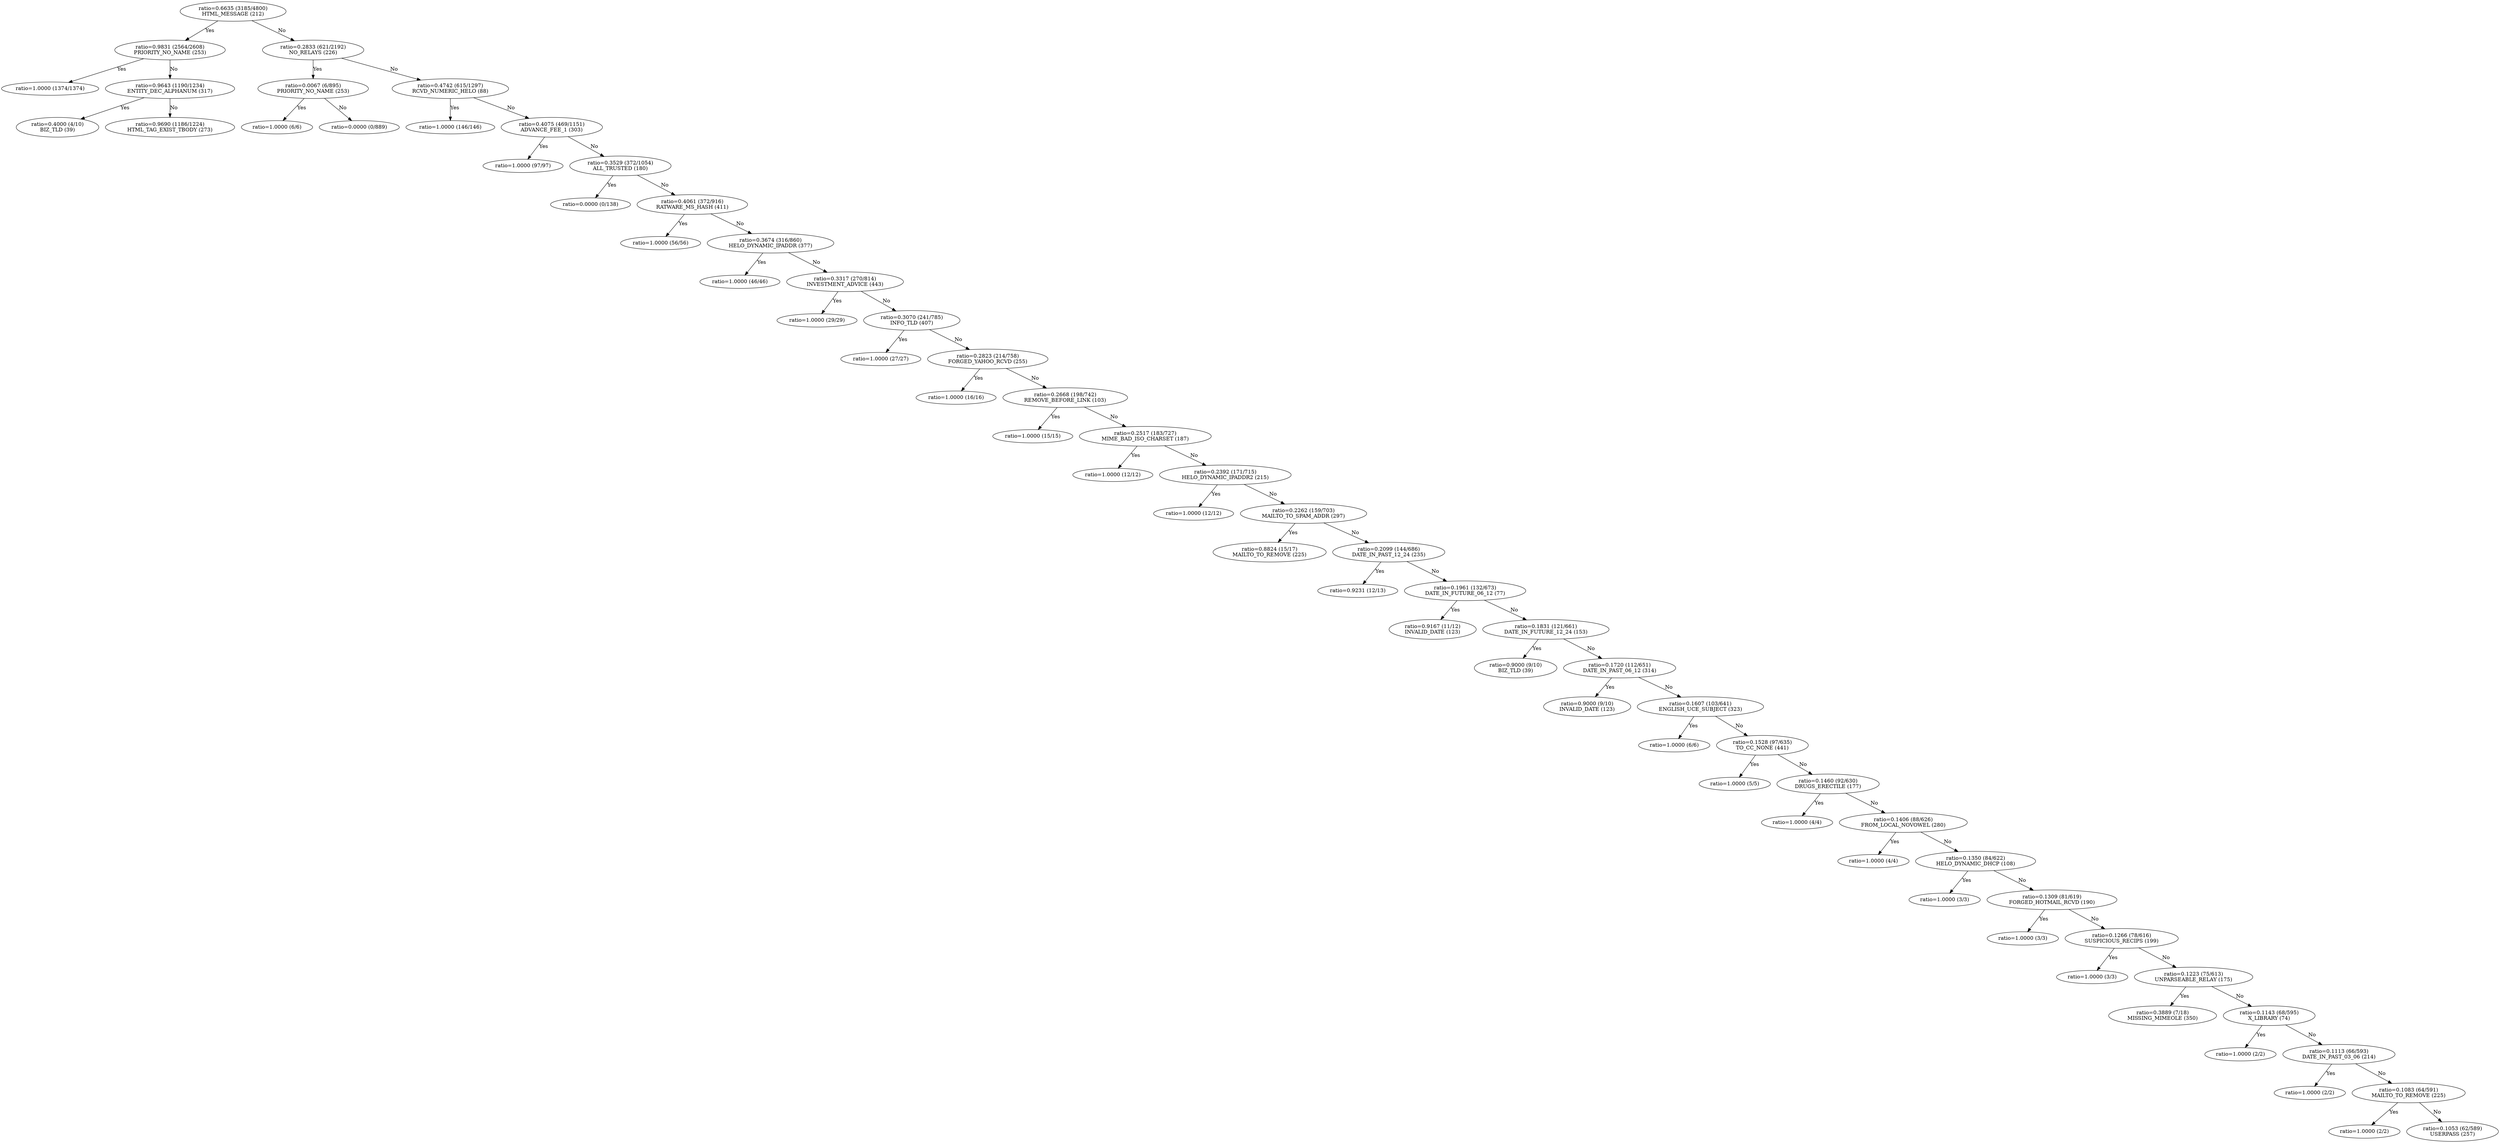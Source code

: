 digraph decisiontree {
n914 [label="ratio=0.6635 (3185/4800)\nHTML_MESSAGE (212)"];

n915 [label="ratio=0.9831 (2564/2608)\nPRIORITY_NO_NAME (253)"];

n914 -> n915 [label=Yes];

n916 [label="ratio=1.0000 (1374/1374)\n"];

n915 -> n916 [label=Yes];

n915 -> n917 [label=No];

n917 [label="ratio=0.9643 (1190/1234)\nENTITY_DEC_ALPHANUM (317)"];

n918 [label="ratio=0.4000 (4/10)\nBIZ_TLD (39)"];

n917 -> n918 [label=Yes];

n917 -> n921 [label=No];

n921 [label="ratio=0.9690 (1186/1224)\nHTML_TAG_EXIST_TBODY (273)"];

n914 -> n1046 [label=No];

n1046 [label="ratio=0.2833 (621/2192)\nNO_RELAYS (226)"];

n1047 [label="ratio=0.0067 (6/895)\nPRIORITY_NO_NAME (253)"];

n1046 -> n1047 [label=Yes];

n1048 [label="ratio=1.0000 (6/6)\n"];

n1047 -> n1048 [label=Yes];

n1047 -> n1049 [label=No];

n1049 [label="ratio=0.0000 (0/889)\n"];

n1046 -> n1050 [label=No];

n1050 [label="ratio=0.4742 (615/1297)\nRCVD_NUMERIC_HELO (88)"];

n1051 [label="ratio=1.0000 (146/146)\n"];

n1050 -> n1051 [label=Yes];

n1050 -> n1052 [label=No];

n1052 [label="ratio=0.4075 (469/1151)\nADVANCE_FEE_1 (303)"];

n1053 [label="ratio=1.0000 (97/97)\n"];

n1052 -> n1053 [label=Yes];

n1052 -> n1054 [label=No];

n1054 [label="ratio=0.3529 (372/1054)\nALL_TRUSTED (180)"];

n1055 [label="ratio=0.0000 (0/138)\n"];

n1054 -> n1055 [label=Yes];

n1054 -> n1056 [label=No];

n1056 [label="ratio=0.4061 (372/916)\nRATWARE_MS_HASH (411)"];

n1057 [label="ratio=1.0000 (56/56)\n"];

n1056 -> n1057 [label=Yes];

n1056 -> n1058 [label=No];

n1058 [label="ratio=0.3674 (316/860)\nHELO_DYNAMIC_IPADDR (377)"];

n1059 [label="ratio=1.0000 (46/46)\n"];

n1058 -> n1059 [label=Yes];

n1058 -> n1060 [label=No];

n1060 [label="ratio=0.3317 (270/814)\nINVESTMENT_ADVICE (443)"];

n1061 [label="ratio=1.0000 (29/29)\n"];

n1060 -> n1061 [label=Yes];

n1060 -> n1062 [label=No];

n1062 [label="ratio=0.3070 (241/785)\nINFO_TLD (407)"];

n1063 [label="ratio=1.0000 (27/27)\n"];

n1062 -> n1063 [label=Yes];

n1062 -> n1064 [label=No];

n1064 [label="ratio=0.2823 (214/758)\nFORGED_YAHOO_RCVD (255)"];

n1065 [label="ratio=1.0000 (16/16)\n"];

n1064 -> n1065 [label=Yes];

n1064 -> n1066 [label=No];

n1066 [label="ratio=0.2668 (198/742)\nREMOVE_BEFORE_LINK (103)"];

n1067 [label="ratio=1.0000 (15/15)\n"];

n1066 -> n1067 [label=Yes];

n1066 -> n1068 [label=No];

n1068 [label="ratio=0.2517 (183/727)\nMIME_BAD_ISO_CHARSET (187)"];

n1069 [label="ratio=1.0000 (12/12)\n"];

n1068 -> n1069 [label=Yes];

n1068 -> n1070 [label=No];

n1070 [label="ratio=0.2392 (171/715)\nHELO_DYNAMIC_IPADDR2 (215)"];

n1071 [label="ratio=1.0000 (12/12)\n"];

n1070 -> n1071 [label=Yes];

n1070 -> n1072 [label=No];

n1072 [label="ratio=0.2262 (159/703)\nMAILTO_TO_SPAM_ADDR (297)"];

n1073 [label="ratio=0.8824 (15/17)\nMAILTO_TO_REMOVE (225)"];

n1072 -> n1073 [label=Yes];

n1072 -> n1078 [label=No];

n1078 [label="ratio=0.2099 (144/686)\nDATE_IN_PAST_12_24 (235)"];

n1079 [label="ratio=0.9231 (12/13)\n"];

n1078 -> n1079 [label=Yes];

n1078 -> n1080 [label=No];

n1080 [label="ratio=0.1961 (132/673)\nDATE_IN_FUTURE_06_12 (77)"];

n1081 [label="ratio=0.9167 (11/12)\nINVALID_DATE (123)"];

n1080 -> n1081 [label=Yes];

n1080 -> n1086 [label=No];

n1086 [label="ratio=0.1831 (121/661)\nDATE_IN_FUTURE_12_24 (153)"];

n1087 [label="ratio=0.9000 (9/10)\nBIZ_TLD (39)"];

n1086 -> n1087 [label=Yes];

n1086 -> n1090 [label=No];

n1090 [label="ratio=0.1720 (112/651)\nDATE_IN_PAST_06_12 (314)"];

n1091 [label="ratio=0.9000 (9/10)\nINVALID_DATE (123)"];

n1090 -> n1091 [label=Yes];

n1090 -> n1094 [label=No];

n1094 [label="ratio=0.1607 (103/641)\nENGLISH_UCE_SUBJECT (323)"];

n1095 [label="ratio=1.0000 (6/6)\n"];

n1094 -> n1095 [label=Yes];

n1094 -> n1096 [label=No];

n1096 [label="ratio=0.1528 (97/635)\nTO_CC_NONE (441)"];

n1097 [label="ratio=1.0000 (5/5)\n"];

n1096 -> n1097 [label=Yes];

n1096 -> n1098 [label=No];

n1098 [label="ratio=0.1460 (92/630)\nDRUGS_ERECTILE (177)"];

n1099 [label="ratio=1.0000 (4/4)\n"];

n1098 -> n1099 [label=Yes];

n1098 -> n1100 [label=No];

n1100 [label="ratio=0.1406 (88/626)\nFROM_LOCAL_NOVOWEL (280)"];

n1101 [label="ratio=1.0000 (4/4)\n"];

n1100 -> n1101 [label=Yes];

n1100 -> n1102 [label=No];

n1102 [label="ratio=0.1350 (84/622)\nHELO_DYNAMIC_DHCP (108)"];

n1103 [label="ratio=1.0000 (3/3)\n"];

n1102 -> n1103 [label=Yes];

n1102 -> n1104 [label=No];

n1104 [label="ratio=0.1309 (81/619)\nFORGED_HOTMAIL_RCVD (190)"];

n1105 [label="ratio=1.0000 (3/3)\n"];

n1104 -> n1105 [label=Yes];

n1104 -> n1106 [label=No];

n1106 [label="ratio=0.1266 (78/616)\nSUSPICIOUS_RECIPS (199)"];

n1107 [label="ratio=1.0000 (3/3)\n"];

n1106 -> n1107 [label=Yes];

n1106 -> n1108 [label=No];

n1108 [label="ratio=0.1223 (75/613)\nUNPARSEABLE_RELAY (175)"];

n1109 [label="ratio=0.3889 (7/18)\nMISSING_MIMEOLE (350)"];

n1108 -> n1109 [label=Yes];

n1108 -> n1112 [label=No];

n1112 [label="ratio=0.1143 (68/595)\nX_LIBRARY (74)"];

n1113 [label="ratio=1.0000 (2/2)\n"];

n1112 -> n1113 [label=Yes];

n1112 -> n1114 [label=No];

n1114 [label="ratio=0.1113 (66/593)\nDATE_IN_PAST_03_06 (214)"];

n1115 [label="ratio=1.0000 (2/2)\n"];

n1114 -> n1115 [label=Yes];

n1114 -> n1116 [label=No];

n1116 [label="ratio=0.1083 (64/591)\nMAILTO_TO_REMOVE (225)"];

n1117 [label="ratio=1.0000 (2/2)\n"];

n1116 -> n1117 [label=Yes];

n1116 -> n1118 [label=No];

n1118 [label="ratio=0.1053 (62/589)\nUSERPASS (257)"];

}
